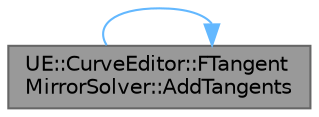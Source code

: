 digraph "UE::CurveEditor::FTangentMirrorSolver::AddTangents"
{
 // INTERACTIVE_SVG=YES
 // LATEX_PDF_SIZE
  bgcolor="transparent";
  edge [fontname=Helvetica,fontsize=10,labelfontname=Helvetica,labelfontsize=10];
  node [fontname=Helvetica,fontsize=10,shape=box,height=0.2,width=0.4];
  rankdir="LR";
  Node1 [id="Node000001",label="UE::CurveEditor::FTangent\lMirrorSolver::AddTangents",height=0.2,width=0.4,color="gray40", fillcolor="grey60", style="filled", fontcolor="black",tooltip="Adds tangents that are be mirrored."];
  Node1 -> Node1 [id="edge1_Node000001_Node000001",color="steelblue1",style="solid",tooltip=" "];
}
